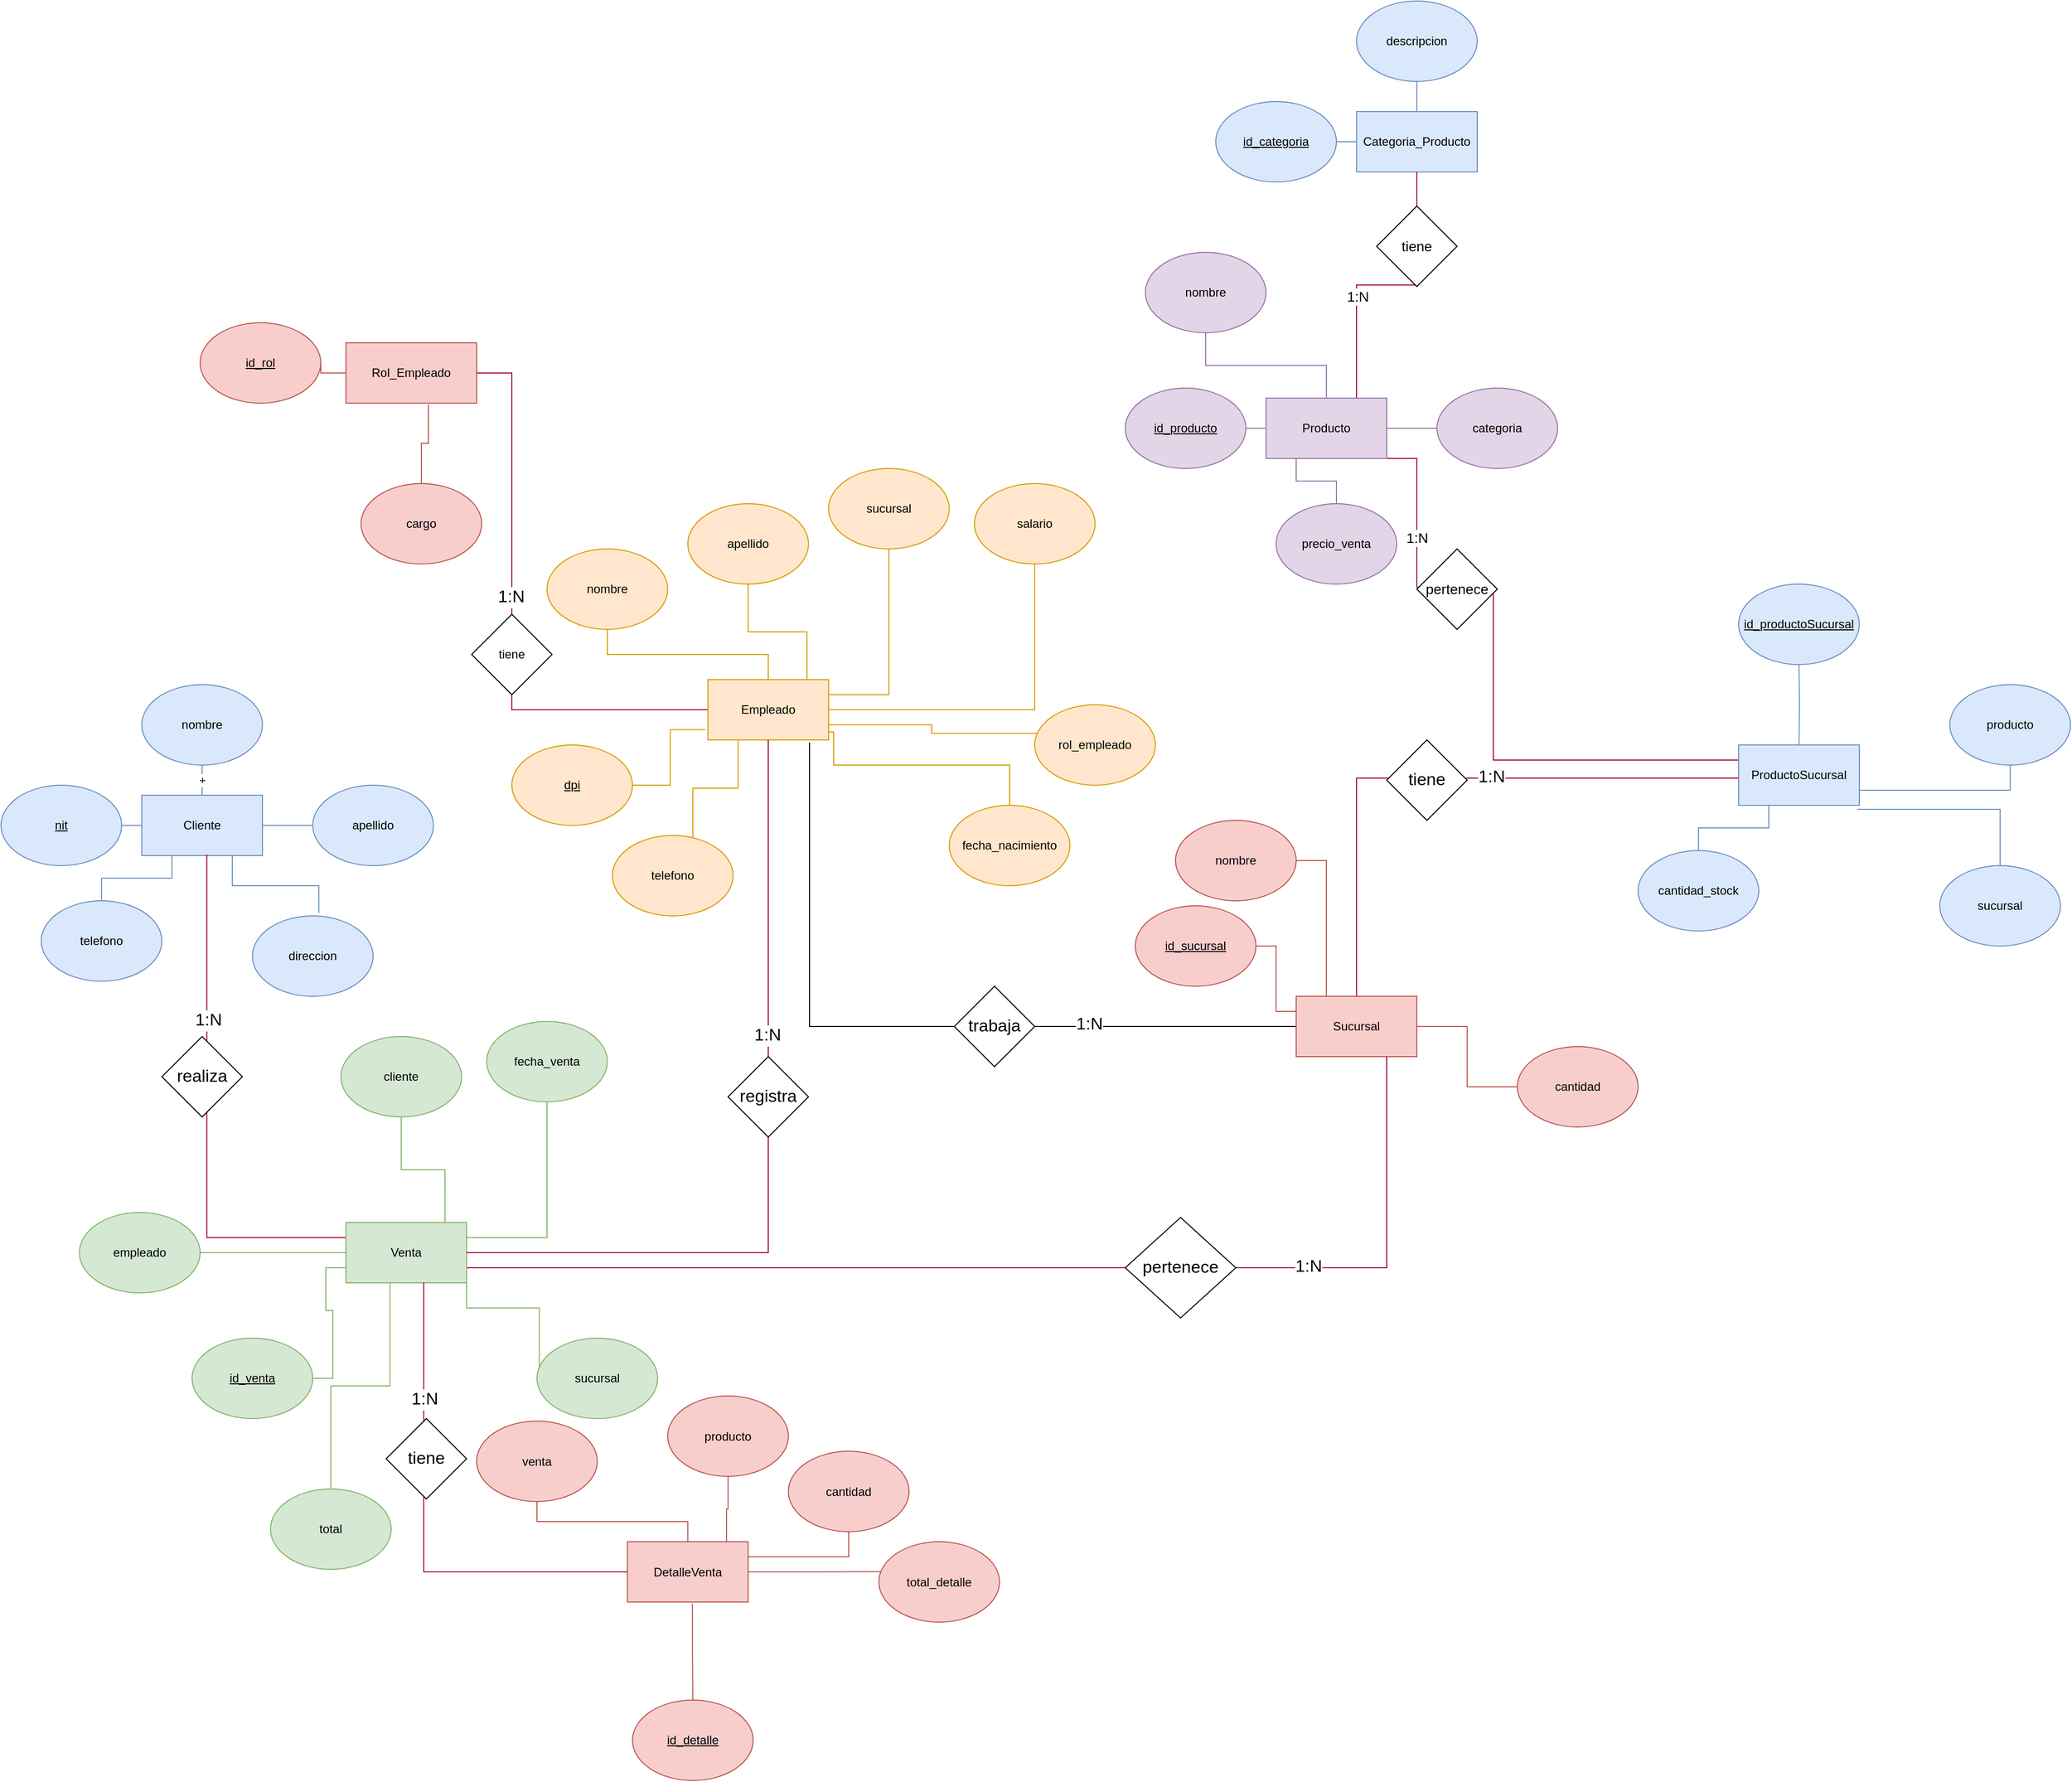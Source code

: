 <mxfile version="20.8.22" type="device"><diagram name="Página-1" id="k6wv-lEw0SxkKo1dLEAY"><mxGraphModel dx="2707" dy="997" grid="1" gridSize="10" guides="1" tooltips="1" connect="1" arrows="1" fold="1" page="1" pageScale="1" pageWidth="827" pageHeight="1169" math="0" shadow="0"><root><mxCell id="0"/><mxCell id="1" parent="0"/><mxCell id="lRnhDMe4l-hSv73Nmz6R-5" style="edgeStyle=orthogonalEdgeStyle;rounded=0;orthogonalLoop=1;jettySize=auto;html=1;exitX=0.25;exitY=0;exitDx=0;exitDy=0;entryX=1;entryY=0.5;entryDx=0;entryDy=0;endArrow=none;endFill=0;fillColor=#f8cecc;strokeColor=#b85450;" edge="1" parent="1" source="lRnhDMe4l-hSv73Nmz6R-1" target="lRnhDMe4l-hSv73Nmz6R-3"><mxGeometry relative="1" as="geometry"/></mxCell><mxCell id="lRnhDMe4l-hSv73Nmz6R-6" style="edgeStyle=orthogonalEdgeStyle;rounded=0;orthogonalLoop=1;jettySize=auto;html=1;exitX=1;exitY=0.5;exitDx=0;exitDy=0;entryX=0;entryY=0.5;entryDx=0;entryDy=0;endArrow=none;endFill=0;fillColor=#f8cecc;strokeColor=#b85450;" edge="1" parent="1" source="lRnhDMe4l-hSv73Nmz6R-1" target="lRnhDMe4l-hSv73Nmz6R-4"><mxGeometry relative="1" as="geometry"/></mxCell><mxCell id="lRnhDMe4l-hSv73Nmz6R-7" style="edgeStyle=orthogonalEdgeStyle;rounded=0;orthogonalLoop=1;jettySize=auto;html=1;exitX=0;exitY=0.25;exitDx=0;exitDy=0;entryX=1;entryY=0.5;entryDx=0;entryDy=0;endArrow=none;endFill=0;fillColor=#f8cecc;strokeColor=#b85450;" edge="1" parent="1" source="lRnhDMe4l-hSv73Nmz6R-1" target="lRnhDMe4l-hSv73Nmz6R-2"><mxGeometry relative="1" as="geometry"/></mxCell><mxCell id="lRnhDMe4l-hSv73Nmz6R-104" style="edgeStyle=orthogonalEdgeStyle;rounded=0;orthogonalLoop=1;jettySize=auto;html=1;exitX=0.5;exitY=0;exitDx=0;exitDy=0;endArrow=none;endFill=0;fillColor=#d80073;strokeColor=#A50040;entryX=0;entryY=0.5;entryDx=0;entryDy=0;" edge="1" parent="1" source="lRnhDMe4l-hSv73Nmz6R-1" target="lRnhDMe4l-hSv73Nmz6R-46"><mxGeometry relative="1" as="geometry"><mxPoint x="857" y="1070" as="targetPoint"/><Array as="points"><mxPoint x="720" y="1073"/><mxPoint x="1100" y="1073"/></Array></mxGeometry></mxCell><mxCell id="lRnhDMe4l-hSv73Nmz6R-127" value="1:N" style="edgeLabel;html=1;align=center;verticalAlign=middle;resizable=0;points=[];fontSize=17;" vertex="1" connectable="0" parent="lRnhDMe4l-hSv73Nmz6R-104"><mxGeometry x="0.168" y="1" relative="1" as="geometry"><mxPoint as="offset"/></mxGeometry></mxCell><mxCell id="lRnhDMe4l-hSv73Nmz6R-106" style="edgeStyle=orthogonalEdgeStyle;rounded=0;orthogonalLoop=1;jettySize=auto;html=1;exitX=0;exitY=0.5;exitDx=0;exitDy=0;endArrow=none;endFill=0;entryX=0.842;entryY=1.043;entryDx=0;entryDy=0;entryPerimeter=0;" edge="1" parent="1" source="lRnhDMe4l-hSv73Nmz6R-1" target="lRnhDMe4l-hSv73Nmz6R-56"><mxGeometry relative="1" as="geometry"><mxPoint x="150" y="1040" as="targetPoint"/><Array as="points"><mxPoint x="176" y="1320"/></Array></mxGeometry></mxCell><mxCell id="lRnhDMe4l-hSv73Nmz6R-125" value="1:N" style="edgeLabel;html=1;align=center;verticalAlign=middle;resizable=0;points=[];fontSize=17;" vertex="1" connectable="0" parent="lRnhDMe4l-hSv73Nmz6R-106"><mxGeometry x="-0.461" y="-2" relative="1" as="geometry"><mxPoint as="offset"/></mxGeometry></mxCell><mxCell id="lRnhDMe4l-hSv73Nmz6R-1" value="Sucursal" style="rounded=0;whiteSpace=wrap;html=1;fillColor=#f8cecc;strokeColor=#b85450;" vertex="1" parent="1"><mxGeometry x="660" y="1290" width="120" height="60" as="geometry"/></mxCell><mxCell id="lRnhDMe4l-hSv73Nmz6R-2" value="&lt;u&gt;id_sucursal&lt;/u&gt;" style="ellipse;whiteSpace=wrap;html=1;fillColor=#f8cecc;strokeColor=#b85450;" vertex="1" parent="1"><mxGeometry x="500" y="1200" width="120" height="80" as="geometry"/></mxCell><mxCell id="lRnhDMe4l-hSv73Nmz6R-3" value="nombre" style="ellipse;whiteSpace=wrap;html=1;fillColor=#f8cecc;strokeColor=#b85450;" vertex="1" parent="1"><mxGeometry x="540" y="1115" width="120" height="80" as="geometry"/></mxCell><mxCell id="lRnhDMe4l-hSv73Nmz6R-4" value="cantidad" style="ellipse;whiteSpace=wrap;html=1;fillColor=#f8cecc;strokeColor=#b85450;" vertex="1" parent="1"><mxGeometry x="880" y="1340" width="120" height="80" as="geometry"/></mxCell><mxCell id="lRnhDMe4l-hSv73Nmz6R-8" style="edgeStyle=orthogonalEdgeStyle;rounded=0;orthogonalLoop=1;jettySize=auto;html=1;exitX=0.5;exitY=0;exitDx=0;exitDy=0;entryX=0.5;entryY=1;entryDx=0;entryDy=0;endArrow=none;endFill=0;fillColor=#dae8fc;strokeColor=#6c8ebf;" edge="1" parent="1" source="lRnhDMe4l-hSv73Nmz6R-11" target="lRnhDMe4l-hSv73Nmz6R-13"><mxGeometry relative="1" as="geometry"/></mxCell><mxCell id="lRnhDMe4l-hSv73Nmz6R-10" style="edgeStyle=orthogonalEdgeStyle;rounded=0;orthogonalLoop=1;jettySize=auto;html=1;exitX=0;exitY=0.5;exitDx=0;exitDy=0;entryX=1;entryY=0.5;entryDx=0;entryDy=0;endArrow=none;endFill=0;fillColor=#dae8fc;strokeColor=#6c8ebf;" edge="1" parent="1" source="lRnhDMe4l-hSv73Nmz6R-11" target="lRnhDMe4l-hSv73Nmz6R-12"><mxGeometry relative="1" as="geometry"/></mxCell><mxCell id="lRnhDMe4l-hSv73Nmz6R-11" value="Categoria_Producto" style="rounded=0;whiteSpace=wrap;html=1;fillColor=#dae8fc;strokeColor=#6c8ebf;" vertex="1" parent="1"><mxGeometry x="720" y="410" width="120" height="60" as="geometry"/></mxCell><mxCell id="lRnhDMe4l-hSv73Nmz6R-12" value="&lt;u&gt;id_categoria&lt;/u&gt;" style="ellipse;whiteSpace=wrap;html=1;fillColor=#dae8fc;strokeColor=#6c8ebf;" vertex="1" parent="1"><mxGeometry x="580" y="400" width="120" height="80" as="geometry"/></mxCell><mxCell id="lRnhDMe4l-hSv73Nmz6R-13" value="descripcion" style="ellipse;whiteSpace=wrap;html=1;fillColor=#dae8fc;strokeColor=#6c8ebf;" vertex="1" parent="1"><mxGeometry x="720" y="300" width="120" height="80" as="geometry"/></mxCell><mxCell id="lRnhDMe4l-hSv73Nmz6R-15" style="edgeStyle=orthogonalEdgeStyle;rounded=0;orthogonalLoop=1;jettySize=auto;html=1;exitX=0.631;exitY=1.028;exitDx=0;exitDy=0;entryX=0.5;entryY=0;entryDx=0;entryDy=0;endArrow=none;endFill=0;fillColor=#f8cecc;strokeColor=#b85450;exitPerimeter=0;" edge="1" parent="1" source="lRnhDMe4l-hSv73Nmz6R-17" target="lRnhDMe4l-hSv73Nmz6R-19"><mxGeometry relative="1" as="geometry"/></mxCell><mxCell id="lRnhDMe4l-hSv73Nmz6R-16" style="edgeStyle=orthogonalEdgeStyle;rounded=0;orthogonalLoop=1;jettySize=auto;html=1;exitX=0;exitY=0.5;exitDx=0;exitDy=0;entryX=1;entryY=0.5;entryDx=0;entryDy=0;endArrow=none;endFill=0;fillColor=#f8cecc;strokeColor=#b85450;" edge="1" parent="1" source="lRnhDMe4l-hSv73Nmz6R-17" target="lRnhDMe4l-hSv73Nmz6R-18"><mxGeometry relative="1" as="geometry"/></mxCell><mxCell id="lRnhDMe4l-hSv73Nmz6R-102" style="edgeStyle=orthogonalEdgeStyle;rounded=0;orthogonalLoop=1;jettySize=auto;html=1;exitX=1;exitY=0.5;exitDx=0;exitDy=0;entryX=0;entryY=0.5;entryDx=0;entryDy=0;endArrow=none;endFill=0;fillColor=#d80073;strokeColor=#A50040;" edge="1" parent="1" source="lRnhDMe4l-hSv73Nmz6R-17" target="lRnhDMe4l-hSv73Nmz6R-56"><mxGeometry relative="1" as="geometry"><Array as="points"><mxPoint x="-120" y="670"/><mxPoint x="-120" y="1005"/></Array></mxGeometry></mxCell><mxCell id="lRnhDMe4l-hSv73Nmz6R-114" value="&lt;font style=&quot;font-size: 17px;&quot;&gt;1:N&lt;/font&gt;" style="edgeLabel;html=1;align=center;verticalAlign=middle;resizable=0;points=[];" vertex="1" connectable="0" parent="lRnhDMe4l-hSv73Nmz6R-102"><mxGeometry x="-0.087" y="-1" relative="1" as="geometry"><mxPoint as="offset"/></mxGeometry></mxCell><mxCell id="lRnhDMe4l-hSv73Nmz6R-17" value="Rol_Empleado" style="rounded=0;whiteSpace=wrap;html=1;fillColor=#f8cecc;strokeColor=#b85450;" vertex="1" parent="1"><mxGeometry x="-285" y="640" width="130" height="60" as="geometry"/></mxCell><mxCell id="lRnhDMe4l-hSv73Nmz6R-18" value="&lt;u&gt;id_rol&lt;/u&gt;" style="ellipse;whiteSpace=wrap;html=1;fillColor=#f8cecc;strokeColor=#b85450;" vertex="1" parent="1"><mxGeometry x="-430" y="620" width="120" height="80" as="geometry"/></mxCell><mxCell id="lRnhDMe4l-hSv73Nmz6R-19" value="cargo" style="ellipse;whiteSpace=wrap;html=1;fillColor=#f8cecc;strokeColor=#b85450;" vertex="1" parent="1"><mxGeometry x="-270" y="780" width="120" height="80" as="geometry"/></mxCell><mxCell id="lRnhDMe4l-hSv73Nmz6R-20" value="+" style="edgeStyle=orthogonalEdgeStyle;rounded=0;orthogonalLoop=1;jettySize=auto;html=1;exitX=0.5;exitY=0;exitDx=0;exitDy=0;entryX=0.5;entryY=1;entryDx=0;entryDy=0;endArrow=none;endFill=0;fillColor=#dae8fc;strokeColor=#6c8ebf;" edge="1" parent="1" source="lRnhDMe4l-hSv73Nmz6R-23" target="lRnhDMe4l-hSv73Nmz6R-25"><mxGeometry relative="1" as="geometry"/></mxCell><mxCell id="lRnhDMe4l-hSv73Nmz6R-21" style="edgeStyle=orthogonalEdgeStyle;rounded=0;orthogonalLoop=1;jettySize=auto;html=1;exitX=1;exitY=0.5;exitDx=0;exitDy=0;entryX=0;entryY=0.5;entryDx=0;entryDy=0;endArrow=none;endFill=0;fillColor=#dae8fc;strokeColor=#6c8ebf;" edge="1" parent="1" source="lRnhDMe4l-hSv73Nmz6R-23" target="lRnhDMe4l-hSv73Nmz6R-26"><mxGeometry relative="1" as="geometry"/></mxCell><mxCell id="lRnhDMe4l-hSv73Nmz6R-22" style="edgeStyle=orthogonalEdgeStyle;rounded=0;orthogonalLoop=1;jettySize=auto;html=1;exitX=0;exitY=0.5;exitDx=0;exitDy=0;entryX=1;entryY=0.5;entryDx=0;entryDy=0;endArrow=none;endFill=0;fillColor=#dae8fc;strokeColor=#6c8ebf;" edge="1" parent="1" source="lRnhDMe4l-hSv73Nmz6R-23" target="lRnhDMe4l-hSv73Nmz6R-24"><mxGeometry relative="1" as="geometry"/></mxCell><mxCell id="lRnhDMe4l-hSv73Nmz6R-28" style="edgeStyle=orthogonalEdgeStyle;rounded=0;orthogonalLoop=1;jettySize=auto;html=1;exitX=0.25;exitY=1;exitDx=0;exitDy=0;endArrow=none;endFill=0;fillColor=#dae8fc;strokeColor=#6c8ebf;" edge="1" parent="1" source="lRnhDMe4l-hSv73Nmz6R-23" target="lRnhDMe4l-hSv73Nmz6R-27"><mxGeometry relative="1" as="geometry"/></mxCell><mxCell id="lRnhDMe4l-hSv73Nmz6R-30" style="edgeStyle=orthogonalEdgeStyle;rounded=0;orthogonalLoop=1;jettySize=auto;html=1;exitX=0.75;exitY=1;exitDx=0;exitDy=0;entryX=0.551;entryY=-0.037;entryDx=0;entryDy=0;entryPerimeter=0;endArrow=none;endFill=0;fillColor=#dae8fc;strokeColor=#6c8ebf;" edge="1" parent="1" source="lRnhDMe4l-hSv73Nmz6R-23" target="lRnhDMe4l-hSv73Nmz6R-29"><mxGeometry relative="1" as="geometry"/></mxCell><mxCell id="lRnhDMe4l-hSv73Nmz6R-23" value="Cliente" style="rounded=0;whiteSpace=wrap;html=1;fillColor=#dae8fc;strokeColor=#6c8ebf;" vertex="1" parent="1"><mxGeometry x="-488" y="1090" width="120" height="60" as="geometry"/></mxCell><mxCell id="lRnhDMe4l-hSv73Nmz6R-24" value="&lt;u&gt;nit&lt;/u&gt;" style="ellipse;whiteSpace=wrap;html=1;fillColor=#dae8fc;strokeColor=#6c8ebf;" vertex="1" parent="1"><mxGeometry x="-628" y="1080" width="120" height="80" as="geometry"/></mxCell><mxCell id="lRnhDMe4l-hSv73Nmz6R-25" value="nombre" style="ellipse;whiteSpace=wrap;html=1;fillColor=#dae8fc;strokeColor=#6c8ebf;" vertex="1" parent="1"><mxGeometry x="-488" y="980" width="120" height="80" as="geometry"/></mxCell><mxCell id="lRnhDMe4l-hSv73Nmz6R-26" value="apellido" style="ellipse;whiteSpace=wrap;html=1;fillColor=#dae8fc;strokeColor=#6c8ebf;" vertex="1" parent="1"><mxGeometry x="-318" y="1080" width="120" height="80" as="geometry"/></mxCell><mxCell id="lRnhDMe4l-hSv73Nmz6R-27" value="telefono" style="ellipse;whiteSpace=wrap;html=1;fillColor=#dae8fc;strokeColor=#6c8ebf;" vertex="1" parent="1"><mxGeometry x="-588" y="1195" width="120" height="80" as="geometry"/></mxCell><mxCell id="lRnhDMe4l-hSv73Nmz6R-29" value="direccion" style="ellipse;whiteSpace=wrap;html=1;fillColor=#dae8fc;strokeColor=#6c8ebf;" vertex="1" parent="1"><mxGeometry x="-378" y="1210" width="120" height="80" as="geometry"/></mxCell><mxCell id="lRnhDMe4l-hSv73Nmz6R-31" style="edgeStyle=orthogonalEdgeStyle;rounded=0;orthogonalLoop=1;jettySize=auto;html=1;exitX=0.5;exitY=0;exitDx=0;exitDy=0;entryX=0.5;entryY=1;entryDx=0;entryDy=0;endArrow=none;endFill=0;fillColor=#e1d5e7;strokeColor=#9673a6;" edge="1" parent="1" source="lRnhDMe4l-hSv73Nmz6R-36" target="lRnhDMe4l-hSv73Nmz6R-38"><mxGeometry relative="1" as="geometry"/></mxCell><mxCell id="lRnhDMe4l-hSv73Nmz6R-32" style="edgeStyle=orthogonalEdgeStyle;rounded=0;orthogonalLoop=1;jettySize=auto;html=1;exitX=1;exitY=0.5;exitDx=0;exitDy=0;entryX=0;entryY=0.5;entryDx=0;entryDy=0;endArrow=none;endFill=0;fillColor=#e1d5e7;strokeColor=#9673a6;" edge="1" parent="1" source="lRnhDMe4l-hSv73Nmz6R-36" target="lRnhDMe4l-hSv73Nmz6R-39"><mxGeometry relative="1" as="geometry"/></mxCell><mxCell id="lRnhDMe4l-hSv73Nmz6R-33" style="edgeStyle=orthogonalEdgeStyle;rounded=0;orthogonalLoop=1;jettySize=auto;html=1;exitX=0;exitY=0.5;exitDx=0;exitDy=0;entryX=1;entryY=0.5;entryDx=0;entryDy=0;endArrow=none;endFill=0;fillColor=#e1d5e7;strokeColor=#9673a6;" edge="1" parent="1" source="lRnhDMe4l-hSv73Nmz6R-36" target="lRnhDMe4l-hSv73Nmz6R-37"><mxGeometry relative="1" as="geometry"/></mxCell><mxCell id="lRnhDMe4l-hSv73Nmz6R-34" style="edgeStyle=orthogonalEdgeStyle;rounded=0;orthogonalLoop=1;jettySize=auto;html=1;exitX=0.25;exitY=1;exitDx=0;exitDy=0;endArrow=none;endFill=0;fillColor=#e1d5e7;strokeColor=#9673a6;" edge="1" parent="1" source="lRnhDMe4l-hSv73Nmz6R-36" target="lRnhDMe4l-hSv73Nmz6R-40"><mxGeometry relative="1" as="geometry"/></mxCell><mxCell id="lRnhDMe4l-hSv73Nmz6R-103" style="edgeStyle=orthogonalEdgeStyle;rounded=0;orthogonalLoop=1;jettySize=auto;html=1;exitX=0.75;exitY=0;exitDx=0;exitDy=0;entryX=0.5;entryY=1;entryDx=0;entryDy=0;endArrow=none;endFill=0;fillColor=#d80073;strokeColor=#A50040;" edge="1" parent="1" source="lRnhDMe4l-hSv73Nmz6R-36" target="lRnhDMe4l-hSv73Nmz6R-11"><mxGeometry relative="1" as="geometry"/></mxCell><mxCell id="lRnhDMe4l-hSv73Nmz6R-131" value="1:N" style="edgeLabel;html=1;align=center;verticalAlign=middle;resizable=0;points=[];fontSize=14;" vertex="1" connectable="0" parent="lRnhDMe4l-hSv73Nmz6R-103"><mxGeometry x="-0.287" y="-1" relative="1" as="geometry"><mxPoint as="offset"/></mxGeometry></mxCell><mxCell id="lRnhDMe4l-hSv73Nmz6R-105" style="edgeStyle=orthogonalEdgeStyle;rounded=0;orthogonalLoop=1;jettySize=auto;html=1;exitX=1;exitY=1;exitDx=0;exitDy=0;entryX=0;entryY=0.25;entryDx=0;entryDy=0;endArrow=none;endFill=0;fillColor=#d80073;strokeColor=#A50040;" edge="1" parent="1" source="lRnhDMe4l-hSv73Nmz6R-36" target="lRnhDMe4l-hSv73Nmz6R-46"><mxGeometry relative="1" as="geometry"><Array as="points"><mxPoint x="780" y="755"/><mxPoint x="780" y="883"/><mxPoint x="856" y="883"/><mxPoint x="856" y="1055"/></Array></mxGeometry></mxCell><mxCell id="lRnhDMe4l-hSv73Nmz6R-129" value="1:N" style="edgeLabel;html=1;align=center;verticalAlign=middle;resizable=0;points=[];fontSize=14;" vertex="1" connectable="0" parent="lRnhDMe4l-hSv73Nmz6R-105"><mxGeometry x="-0.664" relative="1" as="geometry"><mxPoint as="offset"/></mxGeometry></mxCell><mxCell id="lRnhDMe4l-hSv73Nmz6R-36" value="Producto" style="rounded=0;whiteSpace=wrap;html=1;fillColor=#e1d5e7;strokeColor=#9673a6;" vertex="1" parent="1"><mxGeometry x="630" y="695" width="120" height="60" as="geometry"/></mxCell><mxCell id="lRnhDMe4l-hSv73Nmz6R-37" value="&lt;u&gt;id_producto&lt;/u&gt;" style="ellipse;whiteSpace=wrap;html=1;fillColor=#e1d5e7;strokeColor=#9673a6;" vertex="1" parent="1"><mxGeometry x="490" y="685" width="120" height="80" as="geometry"/></mxCell><mxCell id="lRnhDMe4l-hSv73Nmz6R-38" value="nombre" style="ellipse;whiteSpace=wrap;html=1;fillColor=#e1d5e7;strokeColor=#9673a6;" vertex="1" parent="1"><mxGeometry x="510" y="550" width="120" height="80" as="geometry"/></mxCell><mxCell id="lRnhDMe4l-hSv73Nmz6R-39" value="categoria" style="ellipse;whiteSpace=wrap;html=1;fillColor=#e1d5e7;strokeColor=#9673a6;" vertex="1" parent="1"><mxGeometry x="800" y="685" width="120" height="80" as="geometry"/></mxCell><mxCell id="lRnhDMe4l-hSv73Nmz6R-40" value="precio_venta" style="ellipse;whiteSpace=wrap;html=1;fillColor=#e1d5e7;strokeColor=#9673a6;" vertex="1" parent="1"><mxGeometry x="640" y="800" width="120" height="80" as="geometry"/></mxCell><mxCell id="lRnhDMe4l-hSv73Nmz6R-42" style="edgeStyle=orthogonalEdgeStyle;rounded=0;orthogonalLoop=1;jettySize=auto;html=1;exitX=1;exitY=0.75;exitDx=0;exitDy=0;entryX=0.5;entryY=1;entryDx=0;entryDy=0;endArrow=none;endFill=0;fillColor=#dae8fc;strokeColor=#6c8ebf;" edge="1" parent="1" source="lRnhDMe4l-hSv73Nmz6R-46" target="lRnhDMe4l-hSv73Nmz6R-48"><mxGeometry relative="1" as="geometry"/></mxCell><mxCell id="lRnhDMe4l-hSv73Nmz6R-43" style="edgeStyle=orthogonalEdgeStyle;rounded=0;orthogonalLoop=1;jettySize=auto;html=1;exitX=0.985;exitY=1.067;exitDx=0;exitDy=0;entryX=0.5;entryY=0;entryDx=0;entryDy=0;endArrow=none;endFill=0;fillColor=#dae8fc;strokeColor=#6c8ebf;exitPerimeter=0;" edge="1" parent="1" source="lRnhDMe4l-hSv73Nmz6R-46" target="lRnhDMe4l-hSv73Nmz6R-49"><mxGeometry relative="1" as="geometry"/></mxCell><mxCell id="lRnhDMe4l-hSv73Nmz6R-44" style="edgeStyle=orthogonalEdgeStyle;rounded=0;orthogonalLoop=1;jettySize=auto;html=1;entryX=0.5;entryY=1;entryDx=0;entryDy=0;endArrow=none;endFill=0;fillColor=#dae8fc;strokeColor=#6c8ebf;" edge="1" parent="1" target="lRnhDMe4l-hSv73Nmz6R-47"><mxGeometry relative="1" as="geometry"><mxPoint x="1160" y="1040" as="sourcePoint"/></mxGeometry></mxCell><mxCell id="lRnhDMe4l-hSv73Nmz6R-45" style="edgeStyle=orthogonalEdgeStyle;rounded=0;orthogonalLoop=1;jettySize=auto;html=1;exitX=0.25;exitY=1;exitDx=0;exitDy=0;endArrow=none;endFill=0;fillColor=#dae8fc;strokeColor=#6c8ebf;" edge="1" parent="1" source="lRnhDMe4l-hSv73Nmz6R-46" target="lRnhDMe4l-hSv73Nmz6R-50"><mxGeometry relative="1" as="geometry"/></mxCell><mxCell id="lRnhDMe4l-hSv73Nmz6R-46" value="ProductoSucursal" style="rounded=0;whiteSpace=wrap;html=1;fillColor=#dae8fc;strokeColor=#6c8ebf;" vertex="1" parent="1"><mxGeometry x="1100" y="1040" width="120" height="60" as="geometry"/></mxCell><mxCell id="lRnhDMe4l-hSv73Nmz6R-47" value="&lt;u&gt;id_productoSucursal&lt;/u&gt;" style="ellipse;whiteSpace=wrap;html=1;fillColor=#dae8fc;strokeColor=#6c8ebf;" vertex="1" parent="1"><mxGeometry x="1100" y="880" width="120" height="80" as="geometry"/></mxCell><mxCell id="lRnhDMe4l-hSv73Nmz6R-48" value="producto" style="ellipse;whiteSpace=wrap;html=1;fillColor=#dae8fc;strokeColor=#6c8ebf;" vertex="1" parent="1"><mxGeometry x="1310" y="980" width="120" height="80" as="geometry"/></mxCell><mxCell id="lRnhDMe4l-hSv73Nmz6R-49" value="sucursal" style="ellipse;whiteSpace=wrap;html=1;fillColor=#dae8fc;strokeColor=#6c8ebf;" vertex="1" parent="1"><mxGeometry x="1300" y="1160" width="120" height="80" as="geometry"/></mxCell><mxCell id="lRnhDMe4l-hSv73Nmz6R-50" value="cantidad_stock" style="ellipse;whiteSpace=wrap;html=1;fillColor=#dae8fc;strokeColor=#6c8ebf;" vertex="1" parent="1"><mxGeometry x="1000" y="1145" width="120" height="80" as="geometry"/></mxCell><mxCell id="lRnhDMe4l-hSv73Nmz6R-51" style="edgeStyle=orthogonalEdgeStyle;rounded=0;orthogonalLoop=1;jettySize=auto;html=1;exitX=0.5;exitY=0;exitDx=0;exitDy=0;entryX=0.5;entryY=1;entryDx=0;entryDy=0;endArrow=none;endFill=0;fillColor=#ffe6cc;strokeColor=#d79b00;" edge="1" parent="1" source="lRnhDMe4l-hSv73Nmz6R-56" target="lRnhDMe4l-hSv73Nmz6R-58"><mxGeometry relative="1" as="geometry"/></mxCell><mxCell id="lRnhDMe4l-hSv73Nmz6R-52" style="edgeStyle=orthogonalEdgeStyle;rounded=0;orthogonalLoop=1;jettySize=auto;html=1;exitX=0.821;exitY=0.014;exitDx=0;exitDy=0;entryX=0.5;entryY=1;entryDx=0;entryDy=0;endArrow=none;endFill=0;exitPerimeter=0;fillColor=#ffe6cc;strokeColor=#d79b00;" edge="1" parent="1" source="lRnhDMe4l-hSv73Nmz6R-56" target="lRnhDMe4l-hSv73Nmz6R-59"><mxGeometry relative="1" as="geometry"/></mxCell><mxCell id="lRnhDMe4l-hSv73Nmz6R-53" style="edgeStyle=orthogonalEdgeStyle;rounded=0;orthogonalLoop=1;jettySize=auto;html=1;exitX=-0.021;exitY=0.829;exitDx=0;exitDy=0;entryX=1;entryY=0.5;entryDx=0;entryDy=0;endArrow=none;endFill=0;fillColor=#ffe6cc;strokeColor=#d79b00;exitPerimeter=0;" edge="1" parent="1" source="lRnhDMe4l-hSv73Nmz6R-56" target="lRnhDMe4l-hSv73Nmz6R-57"><mxGeometry relative="1" as="geometry"/></mxCell><mxCell id="lRnhDMe4l-hSv73Nmz6R-54" style="edgeStyle=orthogonalEdgeStyle;rounded=0;orthogonalLoop=1;jettySize=auto;html=1;exitX=0.25;exitY=1;exitDx=0;exitDy=0;endArrow=none;endFill=0;fillColor=#ffe6cc;strokeColor=#d79b00;" edge="1" parent="1" source="lRnhDMe4l-hSv73Nmz6R-56" target="lRnhDMe4l-hSv73Nmz6R-60"><mxGeometry relative="1" as="geometry"><Array as="points"><mxPoint x="105" y="1083"/><mxPoint x="60" y="1083"/></Array></mxGeometry></mxCell><mxCell id="lRnhDMe4l-hSv73Nmz6R-55" style="edgeStyle=orthogonalEdgeStyle;rounded=0;orthogonalLoop=1;jettySize=auto;html=1;entryX=0.5;entryY=0;entryDx=0;entryDy=0;endArrow=none;endFill=0;exitX=1;exitY=1;exitDx=0;exitDy=0;fillColor=#ffe6cc;strokeColor=#d79b00;" edge="1" parent="1" source="lRnhDMe4l-hSv73Nmz6R-56" target="lRnhDMe4l-hSv73Nmz6R-61"><mxGeometry relative="1" as="geometry"><Array as="points"><mxPoint x="195" y="1027"/><mxPoint x="200" y="1027"/><mxPoint x="200" y="1060"/><mxPoint x="375" y="1060"/></Array></mxGeometry></mxCell><mxCell id="lRnhDMe4l-hSv73Nmz6R-63" style="edgeStyle=orthogonalEdgeStyle;rounded=0;orthogonalLoop=1;jettySize=auto;html=1;exitX=1;exitY=0.25;exitDx=0;exitDy=0;entryX=0.5;entryY=1;entryDx=0;entryDy=0;endArrow=none;endFill=0;fillColor=#ffe6cc;strokeColor=#d79b00;" edge="1" parent="1" source="lRnhDMe4l-hSv73Nmz6R-56" target="lRnhDMe4l-hSv73Nmz6R-62"><mxGeometry relative="1" as="geometry"/></mxCell><mxCell id="lRnhDMe4l-hSv73Nmz6R-65" style="edgeStyle=orthogonalEdgeStyle;rounded=0;orthogonalLoop=1;jettySize=auto;html=1;exitX=1;exitY=0.5;exitDx=0;exitDy=0;entryX=0.5;entryY=1;entryDx=0;entryDy=0;endArrow=none;endFill=0;fillColor=#ffe6cc;strokeColor=#d79b00;" edge="1" parent="1" source="lRnhDMe4l-hSv73Nmz6R-56" target="lRnhDMe4l-hSv73Nmz6R-64"><mxGeometry relative="1" as="geometry"/></mxCell><mxCell id="lRnhDMe4l-hSv73Nmz6R-67" style="edgeStyle=orthogonalEdgeStyle;rounded=0;orthogonalLoop=1;jettySize=auto;html=1;exitX=1;exitY=0.75;exitDx=0;exitDy=0;entryX=0.028;entryY=0.355;entryDx=0;entryDy=0;entryPerimeter=0;endArrow=none;endFill=0;fillColor=#ffe6cc;strokeColor=#d79b00;" edge="1" parent="1" source="lRnhDMe4l-hSv73Nmz6R-56" target="lRnhDMe4l-hSv73Nmz6R-66"><mxGeometry relative="1" as="geometry"/></mxCell><mxCell id="lRnhDMe4l-hSv73Nmz6R-56" value="Empleado" style="rounded=0;whiteSpace=wrap;html=1;fillColor=#ffe6cc;strokeColor=#d79b00;" vertex="1" parent="1"><mxGeometry x="75" y="975" width="120" height="60" as="geometry"/></mxCell><mxCell id="lRnhDMe4l-hSv73Nmz6R-57" value="&lt;u&gt;dpi&lt;/u&gt;" style="ellipse;whiteSpace=wrap;html=1;fillColor=#ffe6cc;strokeColor=#d79b00;" vertex="1" parent="1"><mxGeometry x="-120" y="1040" width="120" height="80" as="geometry"/></mxCell><mxCell id="lRnhDMe4l-hSv73Nmz6R-58" value="nombre" style="ellipse;whiteSpace=wrap;html=1;fillColor=#ffe6cc;strokeColor=#d79b00;" vertex="1" parent="1"><mxGeometry x="-85" y="845" width="120" height="80" as="geometry"/></mxCell><mxCell id="lRnhDMe4l-hSv73Nmz6R-59" value="apellido" style="ellipse;whiteSpace=wrap;html=1;fillColor=#ffe6cc;strokeColor=#d79b00;" vertex="1" parent="1"><mxGeometry x="55" y="800" width="120" height="80" as="geometry"/></mxCell><mxCell id="lRnhDMe4l-hSv73Nmz6R-60" value="telefono" style="ellipse;whiteSpace=wrap;html=1;fillColor=#ffe6cc;strokeColor=#d79b00;" vertex="1" parent="1"><mxGeometry x="-20" y="1130" width="120" height="80" as="geometry"/></mxCell><mxCell id="lRnhDMe4l-hSv73Nmz6R-61" value="fecha_nacimiento" style="ellipse;whiteSpace=wrap;html=1;fillColor=#ffe6cc;strokeColor=#d79b00;" vertex="1" parent="1"><mxGeometry x="315" y="1100" width="120" height="80" as="geometry"/></mxCell><mxCell id="lRnhDMe4l-hSv73Nmz6R-62" value="sucursal" style="ellipse;whiteSpace=wrap;html=1;fillColor=#ffe6cc;strokeColor=#d79b00;" vertex="1" parent="1"><mxGeometry x="195" y="765" width="120" height="80" as="geometry"/></mxCell><mxCell id="lRnhDMe4l-hSv73Nmz6R-64" value="salario" style="ellipse;whiteSpace=wrap;html=1;fillColor=#ffe6cc;strokeColor=#d79b00;" vertex="1" parent="1"><mxGeometry x="340" y="780" width="120" height="80" as="geometry"/></mxCell><mxCell id="lRnhDMe4l-hSv73Nmz6R-66" value="rol_empleado" style="ellipse;whiteSpace=wrap;html=1;fillColor=#ffe6cc;strokeColor=#d79b00;" vertex="1" parent="1"><mxGeometry x="400" y="1000" width="120" height="80" as="geometry"/></mxCell><mxCell id="lRnhDMe4l-hSv73Nmz6R-68" style="edgeStyle=orthogonalEdgeStyle;rounded=0;orthogonalLoop=1;jettySize=auto;html=1;exitX=0;exitY=0.5;exitDx=0;exitDy=0;entryX=1;entryY=0.5;entryDx=0;entryDy=0;endArrow=none;endFill=0;fillColor=#d5e8d4;strokeColor=#82b366;" edge="1" parent="1" source="lRnhDMe4l-hSv73Nmz6R-76" target="lRnhDMe4l-hSv73Nmz6R-78"><mxGeometry relative="1" as="geometry"/></mxCell><mxCell id="lRnhDMe4l-hSv73Nmz6R-69" style="edgeStyle=orthogonalEdgeStyle;rounded=0;orthogonalLoop=1;jettySize=auto;html=1;exitX=0.821;exitY=0.014;exitDx=0;exitDy=0;entryX=0.5;entryY=1;entryDx=0;entryDy=0;endArrow=none;endFill=0;exitPerimeter=0;fillColor=#d5e8d4;strokeColor=#82b366;" edge="1" parent="1" source="lRnhDMe4l-hSv73Nmz6R-76" target="lRnhDMe4l-hSv73Nmz6R-79"><mxGeometry relative="1" as="geometry"/></mxCell><mxCell id="lRnhDMe4l-hSv73Nmz6R-70" style="edgeStyle=orthogonalEdgeStyle;rounded=0;orthogonalLoop=1;jettySize=auto;html=1;exitX=0;exitY=0.75;exitDx=0;exitDy=0;entryX=1;entryY=0.5;entryDx=0;entryDy=0;endArrow=none;endFill=0;fillColor=#d5e8d4;strokeColor=#82b366;" edge="1" parent="1" source="lRnhDMe4l-hSv73Nmz6R-76" target="lRnhDMe4l-hSv73Nmz6R-77"><mxGeometry relative="1" as="geometry"/></mxCell><mxCell id="lRnhDMe4l-hSv73Nmz6R-73" style="edgeStyle=orthogonalEdgeStyle;rounded=0;orthogonalLoop=1;jettySize=auto;html=1;exitX=1;exitY=0.25;exitDx=0;exitDy=0;entryX=0.5;entryY=1;entryDx=0;entryDy=0;endArrow=none;endFill=0;fillColor=#d5e8d4;strokeColor=#82b366;" edge="1" parent="1" source="lRnhDMe4l-hSv73Nmz6R-76" target="lRnhDMe4l-hSv73Nmz6R-82"><mxGeometry relative="1" as="geometry"/></mxCell><mxCell id="lRnhDMe4l-hSv73Nmz6R-74" style="edgeStyle=orthogonalEdgeStyle;rounded=0;orthogonalLoop=1;jettySize=auto;html=1;entryX=0.019;entryY=0.372;entryDx=0;entryDy=0;entryPerimeter=0;endArrow=none;endFill=0;fillColor=#d5e8d4;strokeColor=#82b366;exitX=0.75;exitY=1;exitDx=0;exitDy=0;" edge="1" parent="1" source="lRnhDMe4l-hSv73Nmz6R-76" target="lRnhDMe4l-hSv73Nmz6R-83"><mxGeometry relative="1" as="geometry"><Array as="points"><mxPoint x="-165" y="1600"/><mxPoint x="-93" y="1600"/></Array></mxGeometry></mxCell><mxCell id="lRnhDMe4l-hSv73Nmz6R-75" style="edgeStyle=orthogonalEdgeStyle;rounded=0;orthogonalLoop=1;jettySize=auto;html=1;exitX=0.365;exitY=0.99;exitDx=0;exitDy=0;entryX=0.5;entryY=0;entryDx=0;entryDy=0;endArrow=none;endFill=0;fillColor=#d5e8d4;strokeColor=#82b366;exitPerimeter=0;" edge="1" parent="1" source="lRnhDMe4l-hSv73Nmz6R-76" target="lRnhDMe4l-hSv73Nmz6R-84"><mxGeometry relative="1" as="geometry"/></mxCell><mxCell id="lRnhDMe4l-hSv73Nmz6R-109" style="edgeStyle=orthogonalEdgeStyle;rounded=0;orthogonalLoop=1;jettySize=auto;html=1;exitX=1;exitY=0.75;exitDx=0;exitDy=0;entryX=0.75;entryY=1;entryDx=0;entryDy=0;endArrow=none;endFill=0;fillColor=#d80073;strokeColor=#A50040;" edge="1" parent="1" source="lRnhDMe4l-hSv73Nmz6R-76" target="lRnhDMe4l-hSv73Nmz6R-1"><mxGeometry relative="1" as="geometry"/></mxCell><mxCell id="lRnhDMe4l-hSv73Nmz6R-119" value="1:N" style="edgeLabel;html=1;align=center;verticalAlign=middle;resizable=0;points=[];fontSize=17;" vertex="1" connectable="0" parent="lRnhDMe4l-hSv73Nmz6R-109"><mxGeometry x="0.487" y="1" relative="1" as="geometry"><mxPoint as="offset"/></mxGeometry></mxCell><mxCell id="lRnhDMe4l-hSv73Nmz6R-110" style="edgeStyle=orthogonalEdgeStyle;rounded=0;orthogonalLoop=1;jettySize=auto;html=1;exitX=1;exitY=0.5;exitDx=0;exitDy=0;entryX=0.5;entryY=1;entryDx=0;entryDy=0;endArrow=none;endFill=0;fillColor=#d80073;strokeColor=#A50040;startArrow=none;" edge="1" parent="1" source="lRnhDMe4l-hSv73Nmz6R-115" target="lRnhDMe4l-hSv73Nmz6R-56"><mxGeometry relative="1" as="geometry"><Array as="points"><mxPoint x="135" y="1390"/></Array></mxGeometry></mxCell><mxCell id="lRnhDMe4l-hSv73Nmz6R-117" value="1:N" style="edgeLabel;html=1;align=center;verticalAlign=middle;resizable=0;points=[];fontSize=17;" vertex="1" connectable="0" parent="lRnhDMe4l-hSv73Nmz6R-110"><mxGeometry x="-0.485" y="1" relative="1" as="geometry"><mxPoint as="offset"/></mxGeometry></mxCell><mxCell id="lRnhDMe4l-hSv73Nmz6R-111" style="edgeStyle=orthogonalEdgeStyle;rounded=0;orthogonalLoop=1;jettySize=auto;html=1;exitX=0;exitY=0.25;exitDx=0;exitDy=0;entryX=0.539;entryY=0.983;entryDx=0;entryDy=0;entryPerimeter=0;endArrow=none;endFill=0;fillColor=#d80073;strokeColor=#A50040;" edge="1" parent="1" source="lRnhDMe4l-hSv73Nmz6R-76" target="lRnhDMe4l-hSv73Nmz6R-23"><mxGeometry relative="1" as="geometry"/></mxCell><mxCell id="lRnhDMe4l-hSv73Nmz6R-121" value="1:N" style="edgeLabel;html=1;align=center;verticalAlign=middle;resizable=0;points=[];fontSize=17;" vertex="1" connectable="0" parent="lRnhDMe4l-hSv73Nmz6R-111"><mxGeometry x="0.366" y="-1" relative="1" as="geometry"><mxPoint as="offset"/></mxGeometry></mxCell><mxCell id="lRnhDMe4l-hSv73Nmz6R-76" value="Venta" style="rounded=0;whiteSpace=wrap;html=1;fillColor=#d5e8d4;strokeColor=#82b366;" vertex="1" parent="1"><mxGeometry x="-285" y="1515" width="120" height="60" as="geometry"/></mxCell><mxCell id="lRnhDMe4l-hSv73Nmz6R-77" value="&lt;u&gt;id_venta&lt;/u&gt;" style="ellipse;whiteSpace=wrap;html=1;fillColor=#d5e8d4;strokeColor=#82b366;" vertex="1" parent="1"><mxGeometry x="-438" y="1630" width="120" height="80" as="geometry"/></mxCell><mxCell id="lRnhDMe4l-hSv73Nmz6R-78" value="empleado" style="ellipse;whiteSpace=wrap;html=1;fillColor=#d5e8d4;strokeColor=#82b366;" vertex="1" parent="1"><mxGeometry x="-550" y="1505" width="120" height="80" as="geometry"/></mxCell><mxCell id="lRnhDMe4l-hSv73Nmz6R-79" value="cliente" style="ellipse;whiteSpace=wrap;html=1;fillColor=#d5e8d4;strokeColor=#82b366;" vertex="1" parent="1"><mxGeometry x="-290" y="1330" width="120" height="80" as="geometry"/></mxCell><mxCell id="lRnhDMe4l-hSv73Nmz6R-82" value="fecha_venta" style="ellipse;whiteSpace=wrap;html=1;fillColor=#d5e8d4;strokeColor=#82b366;" vertex="1" parent="1"><mxGeometry x="-145" y="1315" width="120" height="80" as="geometry"/></mxCell><mxCell id="lRnhDMe4l-hSv73Nmz6R-83" value="sucursal" style="ellipse;whiteSpace=wrap;html=1;fillColor=#d5e8d4;strokeColor=#82b366;" vertex="1" parent="1"><mxGeometry x="-95" y="1630" width="120" height="80" as="geometry"/></mxCell><mxCell id="lRnhDMe4l-hSv73Nmz6R-84" value="total" style="ellipse;whiteSpace=wrap;html=1;fillColor=#d5e8d4;strokeColor=#82b366;" vertex="1" parent="1"><mxGeometry x="-360" y="1780" width="120" height="80" as="geometry"/></mxCell><mxCell id="lRnhDMe4l-hSv73Nmz6R-85" style="edgeStyle=orthogonalEdgeStyle;rounded=0;orthogonalLoop=1;jettySize=auto;html=1;exitX=0.5;exitY=0;exitDx=0;exitDy=0;entryX=0.5;entryY=1;entryDx=0;entryDy=0;endArrow=none;endFill=0;fillColor=#f8cecc;strokeColor=#b85450;" edge="1" parent="1" source="lRnhDMe4l-hSv73Nmz6R-93" target="lRnhDMe4l-hSv73Nmz6R-95"><mxGeometry relative="1" as="geometry"/></mxCell><mxCell id="lRnhDMe4l-hSv73Nmz6R-86" style="edgeStyle=orthogonalEdgeStyle;rounded=0;orthogonalLoop=1;jettySize=auto;html=1;exitX=0.821;exitY=0.014;exitDx=0;exitDy=0;entryX=0.5;entryY=1;entryDx=0;entryDy=0;endArrow=none;endFill=0;exitPerimeter=0;fillColor=#f8cecc;strokeColor=#b85450;" edge="1" parent="1" source="lRnhDMe4l-hSv73Nmz6R-93" target="lRnhDMe4l-hSv73Nmz6R-96"><mxGeometry relative="1" as="geometry"/></mxCell><mxCell id="lRnhDMe4l-hSv73Nmz6R-87" style="edgeStyle=orthogonalEdgeStyle;rounded=0;orthogonalLoop=1;jettySize=auto;html=1;exitX=0.538;exitY=1.025;exitDx=0;exitDy=0;entryX=0.5;entryY=0;entryDx=0;entryDy=0;endArrow=none;endFill=0;fillColor=#f8cecc;strokeColor=#b85450;exitPerimeter=0;" edge="1" parent="1" source="lRnhDMe4l-hSv73Nmz6R-93" target="lRnhDMe4l-hSv73Nmz6R-94"><mxGeometry relative="1" as="geometry"/></mxCell><mxCell id="lRnhDMe4l-hSv73Nmz6R-90" style="edgeStyle=orthogonalEdgeStyle;rounded=0;orthogonalLoop=1;jettySize=auto;html=1;exitX=1;exitY=0.25;exitDx=0;exitDy=0;entryX=0.5;entryY=1;entryDx=0;entryDy=0;endArrow=none;endFill=0;fillColor=#f8cecc;strokeColor=#b85450;" edge="1" parent="1" source="lRnhDMe4l-hSv73Nmz6R-93" target="lRnhDMe4l-hSv73Nmz6R-99"><mxGeometry relative="1" as="geometry"/></mxCell><mxCell id="lRnhDMe4l-hSv73Nmz6R-91" style="edgeStyle=orthogonalEdgeStyle;rounded=0;orthogonalLoop=1;jettySize=auto;html=1;exitX=1;exitY=0.5;exitDx=0;exitDy=0;entryX=0.019;entryY=0.372;entryDx=0;entryDy=0;entryPerimeter=0;endArrow=none;endFill=0;fillColor=#f8cecc;strokeColor=#b85450;" edge="1" parent="1" source="lRnhDMe4l-hSv73Nmz6R-93" target="lRnhDMe4l-hSv73Nmz6R-100"><mxGeometry relative="1" as="geometry"/></mxCell><mxCell id="lRnhDMe4l-hSv73Nmz6R-112" style="edgeStyle=orthogonalEdgeStyle;rounded=0;orthogonalLoop=1;jettySize=auto;html=1;exitX=0;exitY=0.5;exitDx=0;exitDy=0;entryX=0.645;entryY=0.995;entryDx=0;entryDy=0;entryPerimeter=0;endArrow=none;endFill=0;fillColor=#d80073;strokeColor=#A50040;" edge="1" parent="1" source="lRnhDMe4l-hSv73Nmz6R-93" target="lRnhDMe4l-hSv73Nmz6R-76"><mxGeometry relative="1" as="geometry"/></mxCell><mxCell id="lRnhDMe4l-hSv73Nmz6R-123" value="1:N" style="edgeLabel;html=1;align=center;verticalAlign=middle;resizable=0;points=[];fontSize=17;" vertex="1" connectable="0" parent="lRnhDMe4l-hSv73Nmz6R-112"><mxGeometry x="0.527" relative="1" as="geometry"><mxPoint as="offset"/></mxGeometry></mxCell><mxCell id="lRnhDMe4l-hSv73Nmz6R-93" value="DetalleVenta" style="rounded=0;whiteSpace=wrap;html=1;fillColor=#f8cecc;strokeColor=#b85450;" vertex="1" parent="1"><mxGeometry x="-5" y="1832.5" width="120" height="60" as="geometry"/></mxCell><mxCell id="lRnhDMe4l-hSv73Nmz6R-94" value="&lt;u&gt;id_detalle&lt;/u&gt;" style="ellipse;whiteSpace=wrap;html=1;fillColor=#f8cecc;strokeColor=#b85450;" vertex="1" parent="1"><mxGeometry y="1990" width="120" height="80" as="geometry"/></mxCell><mxCell id="lRnhDMe4l-hSv73Nmz6R-95" value="venta" style="ellipse;whiteSpace=wrap;html=1;fillColor=#f8cecc;strokeColor=#b85450;" vertex="1" parent="1"><mxGeometry x="-155" y="1712.5" width="120" height="80" as="geometry"/></mxCell><mxCell id="lRnhDMe4l-hSv73Nmz6R-96" value="producto" style="ellipse;whiteSpace=wrap;html=1;fillColor=#f8cecc;strokeColor=#b85450;" vertex="1" parent="1"><mxGeometry x="35" y="1687.5" width="120" height="80" as="geometry"/></mxCell><mxCell id="lRnhDMe4l-hSv73Nmz6R-99" value="cantidad" style="ellipse;whiteSpace=wrap;html=1;fillColor=#f8cecc;strokeColor=#b85450;" vertex="1" parent="1"><mxGeometry x="155" y="1742.5" width="120" height="80" as="geometry"/></mxCell><mxCell id="lRnhDMe4l-hSv73Nmz6R-100" value="total_detalle" style="ellipse;whiteSpace=wrap;html=1;fillColor=#f8cecc;strokeColor=#b85450;" vertex="1" parent="1"><mxGeometry x="245" y="1832.5" width="120" height="80" as="geometry"/></mxCell><mxCell id="lRnhDMe4l-hSv73Nmz6R-113" value="tiene" style="rhombus;whiteSpace=wrap;html=1;" vertex="1" parent="1"><mxGeometry x="-160" y="910" width="80" height="80" as="geometry"/></mxCell><mxCell id="lRnhDMe4l-hSv73Nmz6R-116" value="" style="edgeStyle=orthogonalEdgeStyle;rounded=0;orthogonalLoop=1;jettySize=auto;html=1;exitX=1;exitY=0.5;exitDx=0;exitDy=0;entryX=0.5;entryY=1;entryDx=0;entryDy=0;endArrow=none;endFill=0;fillColor=#d80073;strokeColor=#A50040;" edge="1" parent="1" source="lRnhDMe4l-hSv73Nmz6R-76" target="lRnhDMe4l-hSv73Nmz6R-115"><mxGeometry relative="1" as="geometry"><mxPoint x="-165" y="1545" as="sourcePoint"/><mxPoint x="135" y="1035" as="targetPoint"/><Array as="points"><mxPoint x="135" y="1545"/></Array></mxGeometry></mxCell><mxCell id="lRnhDMe4l-hSv73Nmz6R-115" value="registra" style="rhombus;whiteSpace=wrap;html=1;fontSize=17;" vertex="1" parent="1"><mxGeometry x="95" y="1350" width="80" height="80" as="geometry"/></mxCell><mxCell id="lRnhDMe4l-hSv73Nmz6R-118" value="pertenece" style="rhombus;whiteSpace=wrap;html=1;fontSize=17;" vertex="1" parent="1"><mxGeometry x="490" y="1510" width="110" height="100" as="geometry"/></mxCell><mxCell id="lRnhDMe4l-hSv73Nmz6R-120" value="realiza" style="rhombus;whiteSpace=wrap;html=1;fontSize=17;" vertex="1" parent="1"><mxGeometry x="-468" y="1330" width="80" height="80" as="geometry"/></mxCell><mxCell id="lRnhDMe4l-hSv73Nmz6R-122" value="tiene" style="rhombus;whiteSpace=wrap;html=1;fontSize=17;" vertex="1" parent="1"><mxGeometry x="-245" y="1710" width="80" height="80" as="geometry"/></mxCell><mxCell id="lRnhDMe4l-hSv73Nmz6R-124" value="trabaja" style="rhombus;whiteSpace=wrap;html=1;fontSize=17;" vertex="1" parent="1"><mxGeometry x="320" y="1280" width="80" height="80" as="geometry"/></mxCell><mxCell id="lRnhDMe4l-hSv73Nmz6R-126" value="tiene" style="rhombus;whiteSpace=wrap;html=1;fontSize=17;" vertex="1" parent="1"><mxGeometry x="750" y="1035" width="80" height="80" as="geometry"/></mxCell><mxCell id="lRnhDMe4l-hSv73Nmz6R-128" value="&lt;font style=&quot;font-size: 14px;&quot;&gt;pertenece&lt;/font&gt;" style="rhombus;whiteSpace=wrap;html=1;fontSize=17;" vertex="1" parent="1"><mxGeometry x="780" y="845" width="80" height="80" as="geometry"/></mxCell><mxCell id="lRnhDMe4l-hSv73Nmz6R-130" value="tiene" style="rhombus;whiteSpace=wrap;html=1;fontSize=14;" vertex="1" parent="1"><mxGeometry x="740" y="504" width="80" height="80" as="geometry"/></mxCell></root></mxGraphModel></diagram></mxfile>